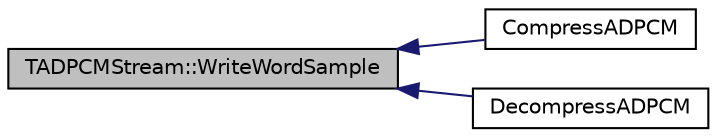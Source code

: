 digraph G
{
  edge [fontname="Helvetica",fontsize="10",labelfontname="Helvetica",labelfontsize="10"];
  node [fontname="Helvetica",fontsize="10",shape=record];
  rankdir="LR";
  Node1 [label="TADPCMStream::WriteWordSample",height=0.2,width=0.4,color="black", fillcolor="grey75", style="filled" fontcolor="black"];
  Node1 -> Node2 [dir="back",color="midnightblue",fontsize="10",style="solid",fontname="Helvetica"];
  Node2 [label="CompressADPCM",height=0.2,width=0.4,color="black", fillcolor="white", style="filled",URL="$adpcm_8h.html#aa2ceb51da39e136f78cb1b4410a7d283"];
  Node1 -> Node3 [dir="back",color="midnightblue",fontsize="10",style="solid",fontname="Helvetica"];
  Node3 [label="DecompressADPCM",height=0.2,width=0.4,color="black", fillcolor="white", style="filled",URL="$adpcm_8h.html#a056f38865da3e170eea092fa21e159a6"];
}
